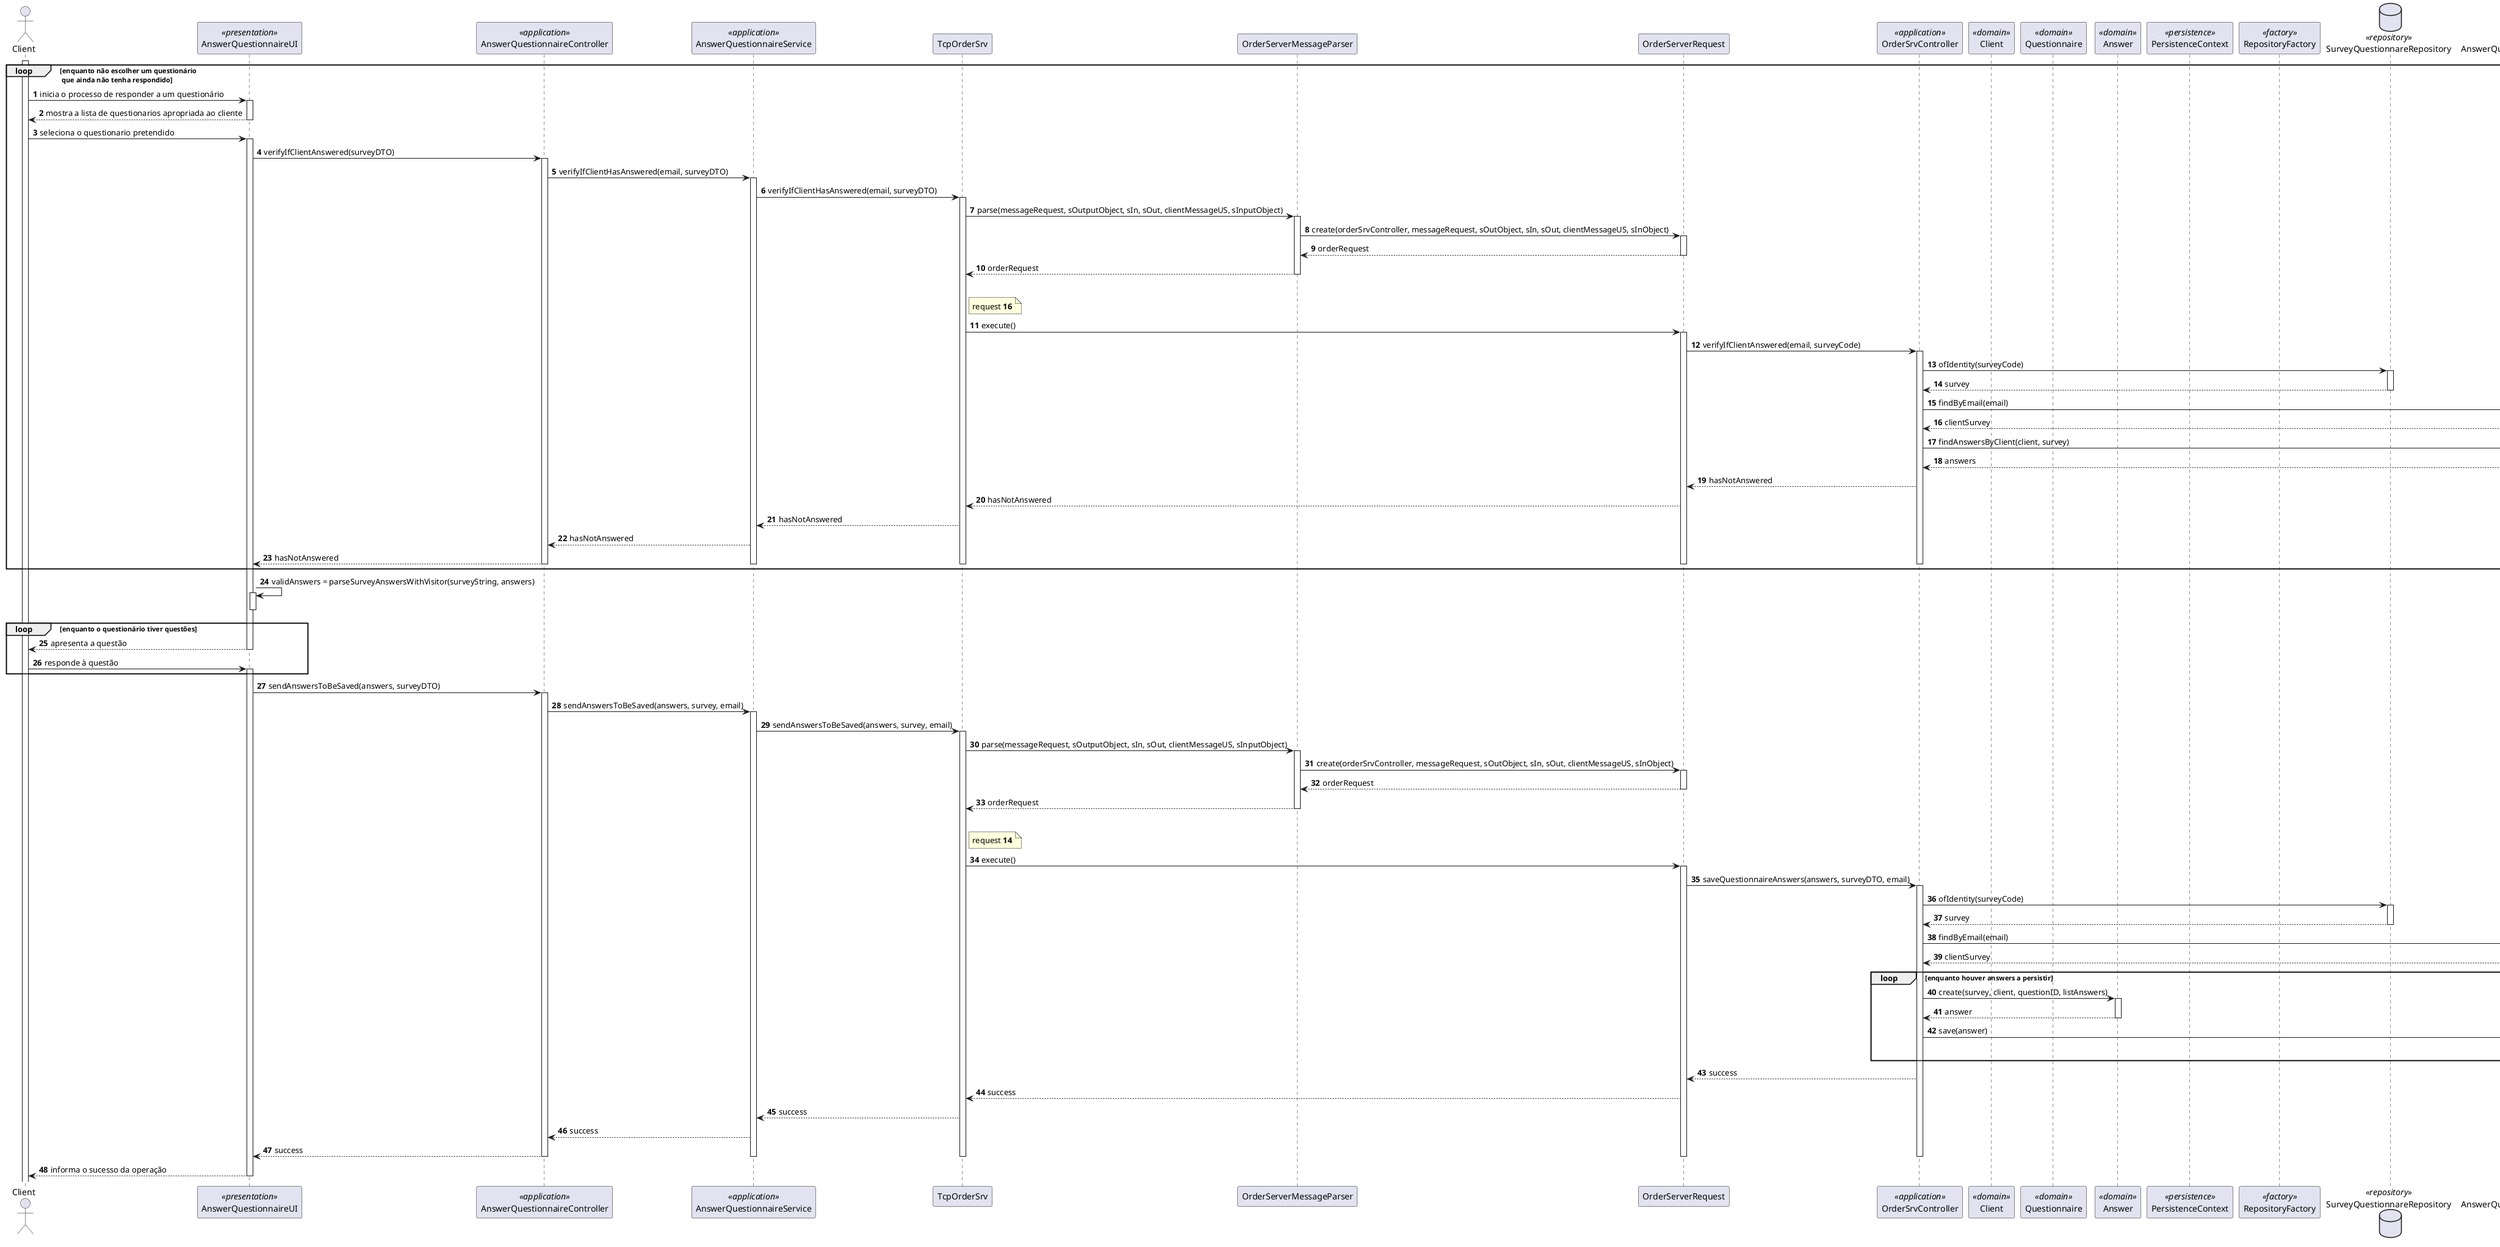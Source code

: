@startuml

/' FALTA PARTE DE MOSTRAR LISTA APROPRIADA DE QUESTIONARIOS AO CLIENT '/

autonumber
actor "Client" as C

participant AnswerQuestionnaireUI as UI <<presentation>>
participant AnswerQuestionnaireController as CONTROLLER <<application>>
participant AnswerQuestionnaireService as SERVICE <<application>>
participant TcpOrderSrv as ORDER_SERVER
participant OrderServerMessageParser as PARSER
participant OrderServerRequest as ORDER_REQUEST
participant OrderSrvController as ORDER_CONTROLLER <<application>>

participant "Client" as CLIENT <<domain>>
participant "Questionnaire" as QUESTIONNAIRE <<domain>>
participant "Answer" as ANSWER <<domain>>

participant PersistenceContext as PERSISTENCE <<persistence>>
participant RepositoryFactory as FACTORY <<factory>>
database SurveyQuestionnareRepository as SURVEY_REP <<repository>>
database AnswerQuestionnaireRepository as ANSWER_REP <<repository>>
database ClientRepository as CLIENT_REP <<repository>>

loop enquanto não escolher um questionário\n que ainda não tenha respondido
activate C
C -> UI : inicia o processo de responder a um questionário
activate UI
UI --> C : mostra a lista de questionarios apropriada ao cliente
deactivate UI

C -> UI : seleciona o questionario pretendido
activate UI
UI -> CONTROLLER : verifyIfClientAnswered(surveyDTO)
activate CONTROLLER
CONTROLLER -> SERVICE : verifyIfClientHasAnswered(email, surveyDTO)
activate SERVICE
SERVICE -> ORDER_SERVER : verifyIfClientHasAnswered(email, surveyDTO)
activate ORDER_SERVER

ORDER_SERVER -> PARSER : parse(messageRequest, sOutputObject, sIn, sOut, clientMessageUS, sInputObject)
activate PARSER
PARSER -> ORDER_REQUEST : create(orderSrvController, messageRequest, sOutObject, sIn, sOut, clientMessageUS, sInObject)
activate ORDER_REQUEST
ORDER_REQUEST --> PARSER : orderRequest
deactivate ORDER_REQUEST
PARSER --> ORDER_SERVER : orderRequest
deactivate PARSER
|||
note right of ORDER_SERVER
request **16**
end note
ORDER_SERVER -> ORDER_REQUEST : execute()
activate ORDER_REQUEST

ORDER_REQUEST -> ORDER_CONTROLLER : verifyIfClientAnswered(email, surveyCode)
activate ORDER_CONTROLLER
ORDER_CONTROLLER -> SURVEY_REP : ofIdentity(surveyCode)
activate SURVEY_REP
SURVEY_REP --> ORDER_CONTROLLER : survey
deactivate SURVEY_REP
ORDER_CONTROLLER -> CLIENT_REP : findByEmail(email)
activate CLIENT_REP
CLIENT_REP --> ORDER_CONTROLLER : clientSurvey
deactivate CLIENT_REP
ORDER_CONTROLLER -> ANSWER_REP : findAnswersByClient(client, survey)
activate ANSWER_REP
ANSWER_REP --> ORDER_CONTROLLER : answers
deactivate ANSWER_REP

ORDER_CONTROLLER --> ORDER_REQUEST : hasNotAnswered
ORDER_REQUEST --> ORDER_SERVER : hasNotAnswered
ORDER_SERVER --> SERVICE : hasNotAnswered
SERVICE --> CONTROLLER : hasNotAnswered
CONTROLLER --> UI : hasNotAnswered

deactivate ORDER_CONTROLLER
deactivate ORDER_REQUEST
deactivate PARSER
deactivate ORDER_SERVER
deactivate SERVICE
deactivate CONTROLLER
end
UI -> UI : validAnswers = parseSurveyAnswersWithVisitor(surveyString, answers)
activate UI
deactivate UI

loop enquanto o questionário tiver questões
UI --> C : apresenta a questão
deactivate UI
C -> UI : responde à questão
activate UI
end




UI -> CONTROLLER : sendAnswersToBeSaved(answers, surveyDTO)
activate CONTROLLER
CONTROLLER -> SERVICE : sendAnswersToBeSaved(answers, survey, email)
activate SERVICE
SERVICE -> ORDER_SERVER : sendAnswersToBeSaved(answers, survey, email)
activate ORDER_SERVER

ORDER_SERVER -> PARSER : parse(messageRequest, sOutputObject, sIn, sOut, clientMessageUS, sInputObject)
activate PARSER
PARSER -> ORDER_REQUEST : create(orderSrvController, messageRequest, sOutObject, sIn, sOut, clientMessageUS, sInObject)
activate ORDER_REQUEST
ORDER_REQUEST --> PARSER : orderRequest
deactivate ORDER_REQUEST
PARSER --> ORDER_SERVER : orderRequest
deactivate PARSER
|||
note right of ORDER_SERVER
request **14**
end note
ORDER_SERVER -> ORDER_REQUEST : execute()
activate ORDER_REQUEST

ORDER_REQUEST -> ORDER_CONTROLLER : saveQuestionnaireAnswers(answers, surveyDTO, email)
activate ORDER_CONTROLLER
ORDER_CONTROLLER -> SURVEY_REP : ofIdentity(surveyCode)
activate SURVEY_REP
SURVEY_REP --> ORDER_CONTROLLER : survey
deactivate SURVEY_REP
ORDER_CONTROLLER -> CLIENT_REP : findByEmail(email)
activate CLIENT_REP
CLIENT_REP --> ORDER_CONTROLLER : clientSurvey
deactivate CLIENT_REP
loop enquanto houver answers a persistir
ORDER_CONTROLLER -> ANSWER : create(survey, client, questionID, listAnswers)
activate ANSWER
ANSWER --> ORDER_CONTROLLER : answer
deactivate ANSWER
ORDER_CONTROLLER -> ANSWER_REP : save(answer)
activate ANSWER_REP
deactivate ANSWER_REP


end

ORDER_CONTROLLER --> ORDER_REQUEST : success
ORDER_REQUEST --> ORDER_SERVER : success
ORDER_SERVER --> SERVICE : success
SERVICE --> CONTROLLER : success
CONTROLLER --> UI : success


deactivate ORDER_CONTROLLER
deactivate ORDER_REQUEST
deactivate PARSER
deactivate ORDER_SERVER
deactivate SERVICE
deactivate CONTROLLER



UI --> C : informa o sucesso da operação
deactivate UI



@enduml